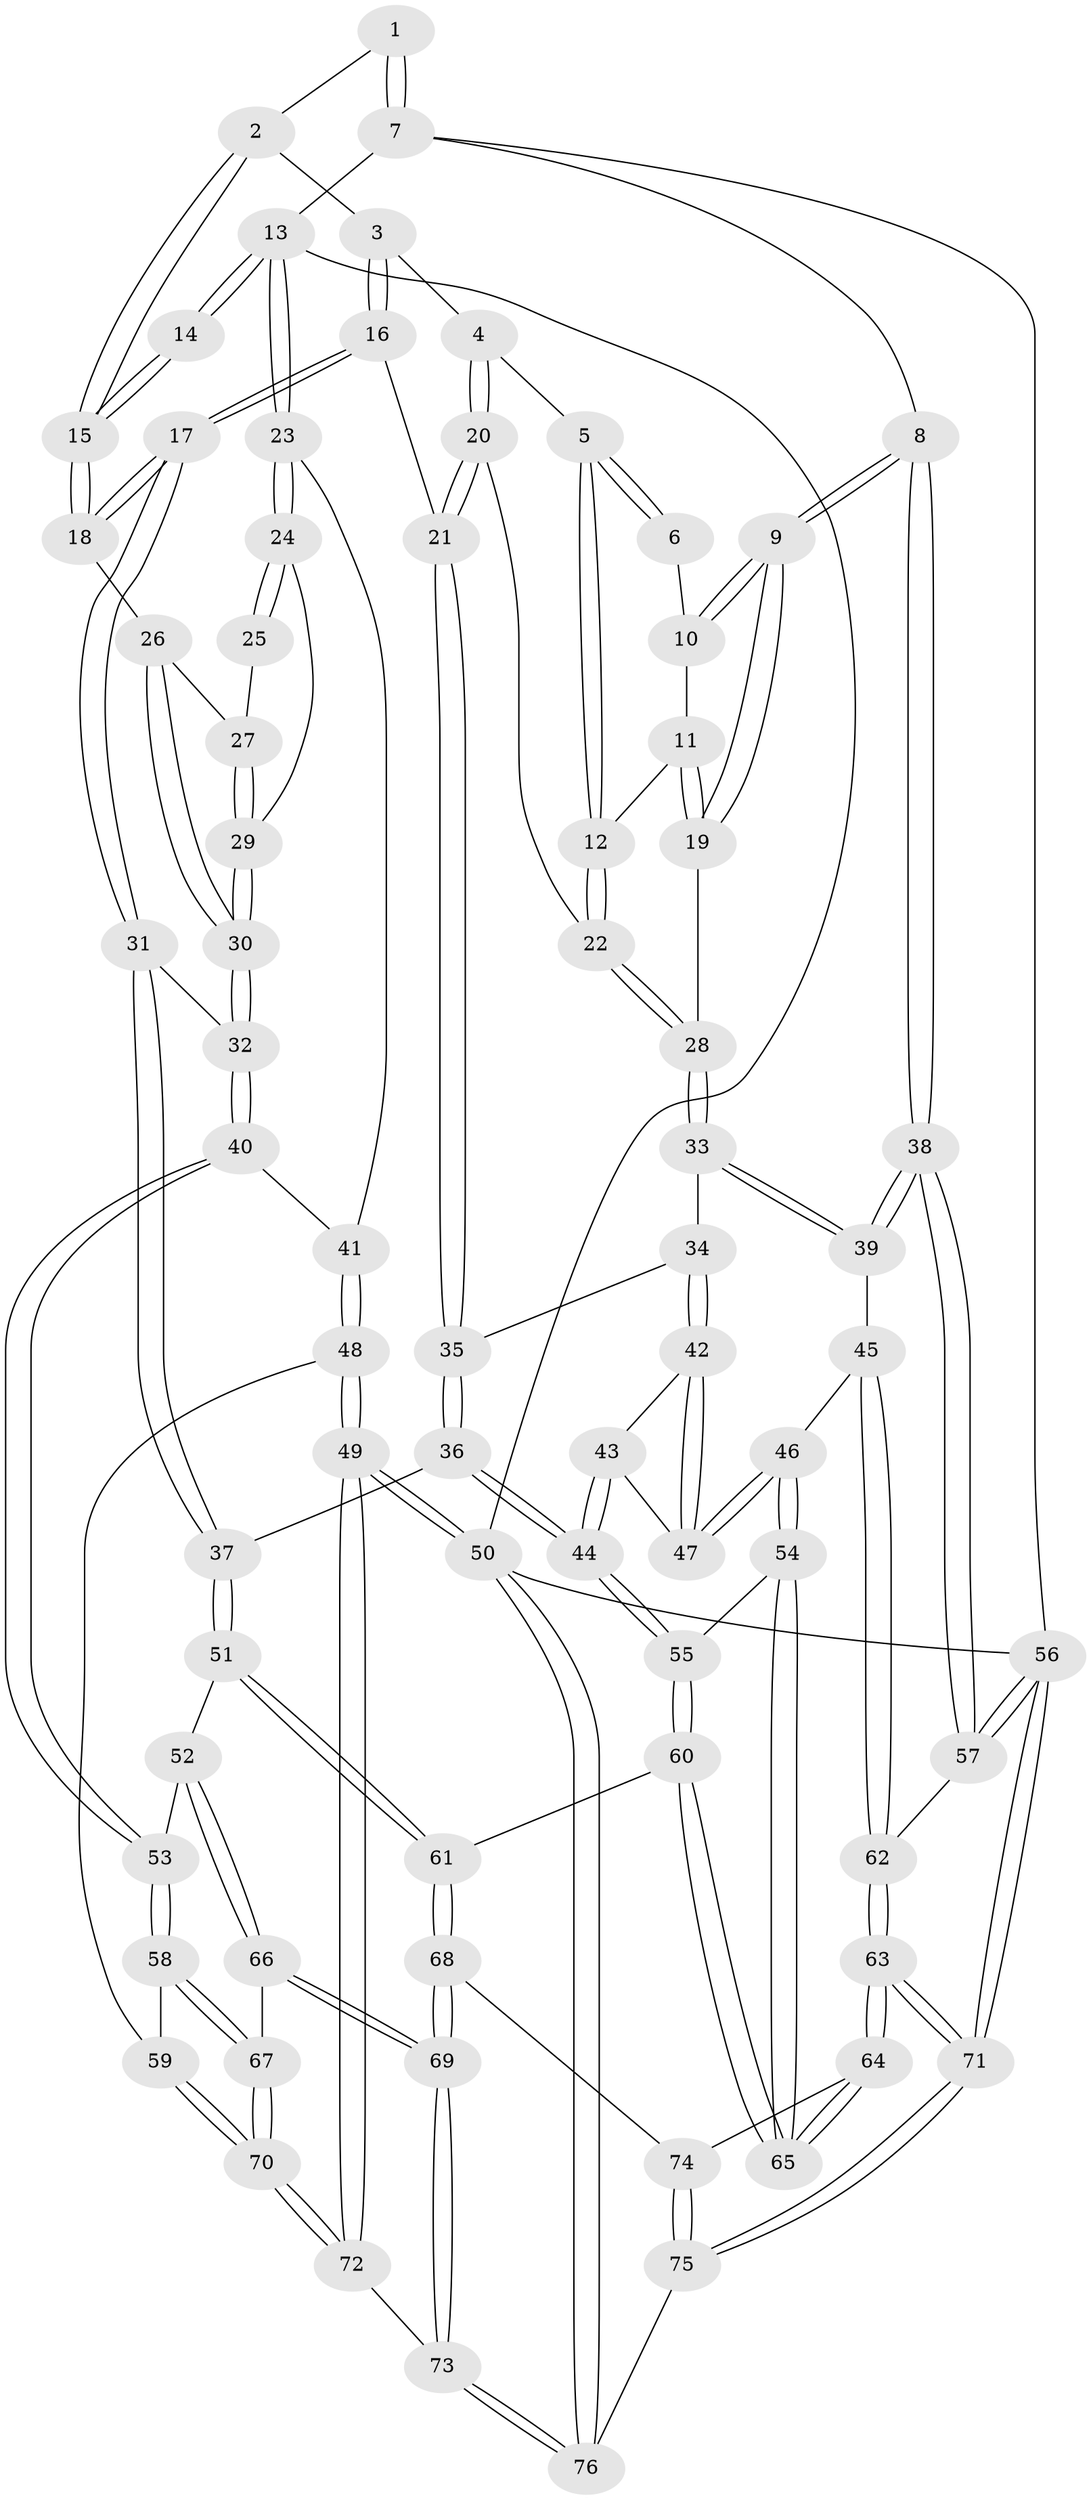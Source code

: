 // Generated by graph-tools (version 1.1) at 2025/01/03/09/25 05:01:22]
// undirected, 76 vertices, 187 edges
graph export_dot {
graph [start="1"]
  node [color=gray90,style=filled];
  1 [pos="+0.9471289435016738+0"];
  2 [pos="+0.4403564262067688+0"];
  3 [pos="+0.6696634091360416+0.05174180753785659"];
  4 [pos="+0.7296799984242345+0.09579434558885408"];
  5 [pos="+0.7677965563431525+0.09482291524204463"];
  6 [pos="+0.8349405504680134+0"];
  7 [pos="+1+0"];
  8 [pos="+1+0.17210798652890508"];
  9 [pos="+1+0.19196949698836574"];
  10 [pos="+0.8976044155569515+0.0913226535621537"];
  11 [pos="+0.8030562557842963+0.11669132863877932"];
  12 [pos="+0.7837158716358121+0.11120065094745209"];
  13 [pos="+0+0"];
  14 [pos="+0.3146678326457817+0"];
  15 [pos="+0.3808507354081897+0"];
  16 [pos="+0.5661799676210048+0.2707885461408703"];
  17 [pos="+0.5212768588079241+0.27191016380814964"];
  18 [pos="+0.3800902782853834+0.01719371098918597"];
  19 [pos="+0.9869924701177668+0.2530856424929232"];
  20 [pos="+0.6344390114861997+0.27257390869982606"];
  21 [pos="+0.6328848830917573+0.27424849395329004"];
  22 [pos="+0.7890357243323531+0.20727427763726344"];
  23 [pos="+0+0.2697607507836936"];
  24 [pos="+0+0.24226452644697424"];
  25 [pos="+0.053825950044808245+0.11100973414909016"];
  26 [pos="+0.26064770724313624+0.17236751347937396"];
  27 [pos="+0.2389210034590948+0.1774462868739822"];
  28 [pos="+0.9033636218633805+0.30394596439274396"];
  29 [pos="+0.08685071864736214+0.23957814753978973"];
  30 [pos="+0.2528653100587081+0.3934896396340596"];
  31 [pos="+0.43218410901854926+0.4602558593339588"];
  32 [pos="+0.26522271775015405+0.4548641612307163"];
  33 [pos="+0.8209358354486291+0.40236908777250385"];
  34 [pos="+0.8186956744565465+0.4026951920041797"];
  35 [pos="+0.7352865734276045+0.36381661822004396"];
  36 [pos="+0.5200690887003248+0.55864494359812"];
  37 [pos="+0.4962947148055266+0.5475129415893295"];
  38 [pos="+1+0.5100692270609034"];
  39 [pos="+0.8963950428405569+0.4912352767375276"];
  40 [pos="+0.19656546708907338+0.4995021570847037"];
  41 [pos="+0+0.3258560389931287"];
  42 [pos="+0.7745964452004761+0.4683282342948386"];
  43 [pos="+0.6293219632284135+0.5462824451994395"];
  44 [pos="+0.5311427128973056+0.5665536196407713"];
  45 [pos="+0.8891994659492589+0.644750770107656"];
  46 [pos="+0.7891219269381687+0.6575164814596892"];
  47 [pos="+0.7674128095603329+0.6017165220220657"];
  48 [pos="+0+0.6526921240475281"];
  49 [pos="+0+1"];
  50 [pos="+0+1"];
  51 [pos="+0.40032740099971065+0.6923053084183045"];
  52 [pos="+0.32396123905342344+0.6868817220216985"];
  53 [pos="+0.17198532521899582+0.6050993744918501"];
  54 [pos="+0.7372293798678777+0.7084766941283208"];
  55 [pos="+0.5600467636216163+0.6159636239479056"];
  56 [pos="+1+1"];
  57 [pos="+1+0.6351982696373942"];
  58 [pos="+0.15162828407561552+0.6395566852121296"];
  59 [pos="+0.09208655135081265+0.6605891356059012"];
  60 [pos="+0.554153324766349+0.7999221365419911"];
  61 [pos="+0.4046746593427468+0.8594148972316369"];
  62 [pos="+0.9112248844073775+0.6606747584738946"];
  63 [pos="+0.9128740412422958+1"];
  64 [pos="+0.7847364604466741+0.9985169725880871"];
  65 [pos="+0.7324309980702224+0.8977328528700392"];
  66 [pos="+0.2524311157797379+0.8370333152177671"];
  67 [pos="+0.19552896194160443+0.7695543641662731"];
  68 [pos="+0.3919324131848648+0.8771953881221195"];
  69 [pos="+0.30792160458940115+0.9332085348254496"];
  70 [pos="+0.017715383577186272+0.871708880477152"];
  71 [pos="+0.9348204646404152+1"];
  72 [pos="+0+0.8977868449979028"];
  73 [pos="+0.30361716909664377+0.9438955184878625"];
  74 [pos="+0.45238371449707104+0.9099748729494267"];
  75 [pos="+0.7078994886910015+1"];
  76 [pos="+0.29579785468635067+1"];
  1 -- 2;
  1 -- 7;
  1 -- 7;
  2 -- 3;
  2 -- 15;
  2 -- 15;
  3 -- 4;
  3 -- 16;
  3 -- 16;
  4 -- 5;
  4 -- 20;
  4 -- 20;
  5 -- 6;
  5 -- 6;
  5 -- 12;
  5 -- 12;
  6 -- 10;
  7 -- 8;
  7 -- 13;
  7 -- 56;
  8 -- 9;
  8 -- 9;
  8 -- 38;
  8 -- 38;
  9 -- 10;
  9 -- 10;
  9 -- 19;
  9 -- 19;
  10 -- 11;
  11 -- 12;
  11 -- 19;
  11 -- 19;
  12 -- 22;
  12 -- 22;
  13 -- 14;
  13 -- 14;
  13 -- 23;
  13 -- 23;
  13 -- 50;
  14 -- 15;
  14 -- 15;
  15 -- 18;
  15 -- 18;
  16 -- 17;
  16 -- 17;
  16 -- 21;
  17 -- 18;
  17 -- 18;
  17 -- 31;
  17 -- 31;
  18 -- 26;
  19 -- 28;
  20 -- 21;
  20 -- 21;
  20 -- 22;
  21 -- 35;
  21 -- 35;
  22 -- 28;
  22 -- 28;
  23 -- 24;
  23 -- 24;
  23 -- 41;
  24 -- 25;
  24 -- 25;
  24 -- 29;
  25 -- 27;
  26 -- 27;
  26 -- 30;
  26 -- 30;
  27 -- 29;
  27 -- 29;
  28 -- 33;
  28 -- 33;
  29 -- 30;
  29 -- 30;
  30 -- 32;
  30 -- 32;
  31 -- 32;
  31 -- 37;
  31 -- 37;
  32 -- 40;
  32 -- 40;
  33 -- 34;
  33 -- 39;
  33 -- 39;
  34 -- 35;
  34 -- 42;
  34 -- 42;
  35 -- 36;
  35 -- 36;
  36 -- 37;
  36 -- 44;
  36 -- 44;
  37 -- 51;
  37 -- 51;
  38 -- 39;
  38 -- 39;
  38 -- 57;
  38 -- 57;
  39 -- 45;
  40 -- 41;
  40 -- 53;
  40 -- 53;
  41 -- 48;
  41 -- 48;
  42 -- 43;
  42 -- 47;
  42 -- 47;
  43 -- 44;
  43 -- 44;
  43 -- 47;
  44 -- 55;
  44 -- 55;
  45 -- 46;
  45 -- 62;
  45 -- 62;
  46 -- 47;
  46 -- 47;
  46 -- 54;
  46 -- 54;
  48 -- 49;
  48 -- 49;
  48 -- 59;
  49 -- 50;
  49 -- 50;
  49 -- 72;
  49 -- 72;
  50 -- 76;
  50 -- 76;
  50 -- 56;
  51 -- 52;
  51 -- 61;
  51 -- 61;
  52 -- 53;
  52 -- 66;
  52 -- 66;
  53 -- 58;
  53 -- 58;
  54 -- 55;
  54 -- 65;
  54 -- 65;
  55 -- 60;
  55 -- 60;
  56 -- 57;
  56 -- 57;
  56 -- 71;
  56 -- 71;
  57 -- 62;
  58 -- 59;
  58 -- 67;
  58 -- 67;
  59 -- 70;
  59 -- 70;
  60 -- 61;
  60 -- 65;
  60 -- 65;
  61 -- 68;
  61 -- 68;
  62 -- 63;
  62 -- 63;
  63 -- 64;
  63 -- 64;
  63 -- 71;
  63 -- 71;
  64 -- 65;
  64 -- 65;
  64 -- 74;
  66 -- 67;
  66 -- 69;
  66 -- 69;
  67 -- 70;
  67 -- 70;
  68 -- 69;
  68 -- 69;
  68 -- 74;
  69 -- 73;
  69 -- 73;
  70 -- 72;
  70 -- 72;
  71 -- 75;
  71 -- 75;
  72 -- 73;
  73 -- 76;
  73 -- 76;
  74 -- 75;
  74 -- 75;
  75 -- 76;
}
